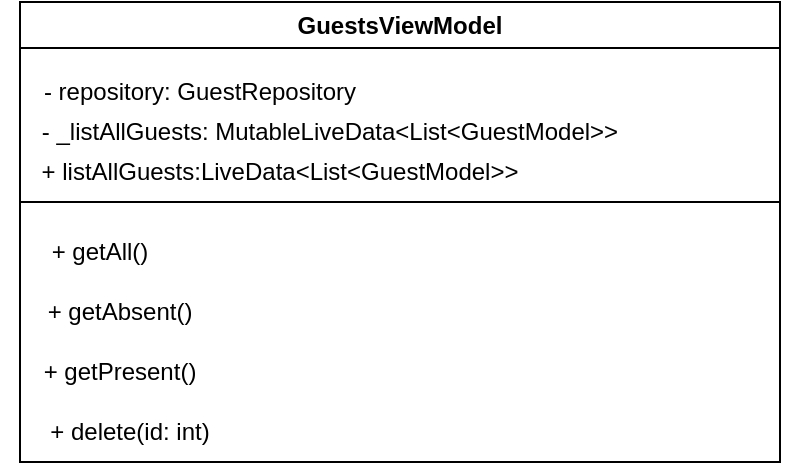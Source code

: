 <mxfile version="20.5.3" type="github">
  <diagram id="0dBuIqj76AondTTtISzp" name="Página-1">
    <mxGraphModel dx="1422" dy="762" grid="1" gridSize="10" guides="1" tooltips="1" connect="1" arrows="1" fold="1" page="1" pageScale="1" pageWidth="827" pageHeight="1169" math="0" shadow="0">
      <root>
        <mxCell id="0" />
        <mxCell id="1" parent="0" />
        <mxCell id="6obno0GaThmGZOT__fC_-1" value="GuestsViewModel" style="swimlane;whiteSpace=wrap;html=1;" vertex="1" parent="1">
          <mxGeometry x="90" y="190" width="380" height="230" as="geometry" />
        </mxCell>
        <mxCell id="6obno0GaThmGZOT__fC_-2" value="- repository: GuestRepository" style="text;html=1;strokeColor=none;fillColor=none;align=center;verticalAlign=middle;whiteSpace=wrap;rounded=0;" vertex="1" parent="6obno0GaThmGZOT__fC_-1">
          <mxGeometry y="30" width="180" height="30" as="geometry" />
        </mxCell>
        <mxCell id="6obno0GaThmGZOT__fC_-3" value="- _listAllGuests: MutableLiveData&amp;lt;List&amp;lt;GuestModel&amp;gt;&amp;gt;" style="text;html=1;strokeColor=none;fillColor=none;align=center;verticalAlign=middle;whiteSpace=wrap;rounded=0;" vertex="1" parent="6obno0GaThmGZOT__fC_-1">
          <mxGeometry y="50" width="310" height="30" as="geometry" />
        </mxCell>
        <mxCell id="6obno0GaThmGZOT__fC_-4" value="+ listAllGuests:LiveData&amp;lt;List&amp;lt;GuestModel&amp;gt;&amp;gt;" style="text;html=1;strokeColor=none;fillColor=none;align=center;verticalAlign=middle;whiteSpace=wrap;rounded=0;" vertex="1" parent="6obno0GaThmGZOT__fC_-1">
          <mxGeometry x="-10" y="70" width="280" height="30" as="geometry" />
        </mxCell>
        <mxCell id="6obno0GaThmGZOT__fC_-6" value="+ getAll()" style="text;html=1;strokeColor=none;fillColor=none;align=center;verticalAlign=middle;whiteSpace=wrap;rounded=0;" vertex="1" parent="6obno0GaThmGZOT__fC_-1">
          <mxGeometry x="10" y="110" width="60" height="30" as="geometry" />
        </mxCell>
        <mxCell id="6obno0GaThmGZOT__fC_-7" value="+ getAbsent()" style="text;html=1;strokeColor=none;fillColor=none;align=center;verticalAlign=middle;whiteSpace=wrap;rounded=0;" vertex="1" parent="6obno0GaThmGZOT__fC_-1">
          <mxGeometry x="10" y="140" width="80" height="30" as="geometry" />
        </mxCell>
        <mxCell id="6obno0GaThmGZOT__fC_-8" value="+ getPresent()" style="text;html=1;strokeColor=none;fillColor=none;align=center;verticalAlign=middle;whiteSpace=wrap;rounded=0;" vertex="1" parent="6obno0GaThmGZOT__fC_-1">
          <mxGeometry x="10" y="170" width="80" height="30" as="geometry" />
        </mxCell>
        <mxCell id="6obno0GaThmGZOT__fC_-9" value="+ delete(id: int)" style="text;html=1;strokeColor=none;fillColor=none;align=center;verticalAlign=middle;whiteSpace=wrap;rounded=0;" vertex="1" parent="6obno0GaThmGZOT__fC_-1">
          <mxGeometry x="10" y="200" width="90" height="30" as="geometry" />
        </mxCell>
        <mxCell id="6obno0GaThmGZOT__fC_-5" value="" style="endArrow=none;html=1;rounded=0;exitX=0.037;exitY=1;exitDx=0;exitDy=0;exitPerimeter=0;" edge="1" parent="1" source="6obno0GaThmGZOT__fC_-4">
          <mxGeometry width="50" height="50" relative="1" as="geometry">
            <mxPoint x="230" y="350" as="sourcePoint" />
            <mxPoint x="470" y="290" as="targetPoint" />
          </mxGeometry>
        </mxCell>
      </root>
    </mxGraphModel>
  </diagram>
</mxfile>
